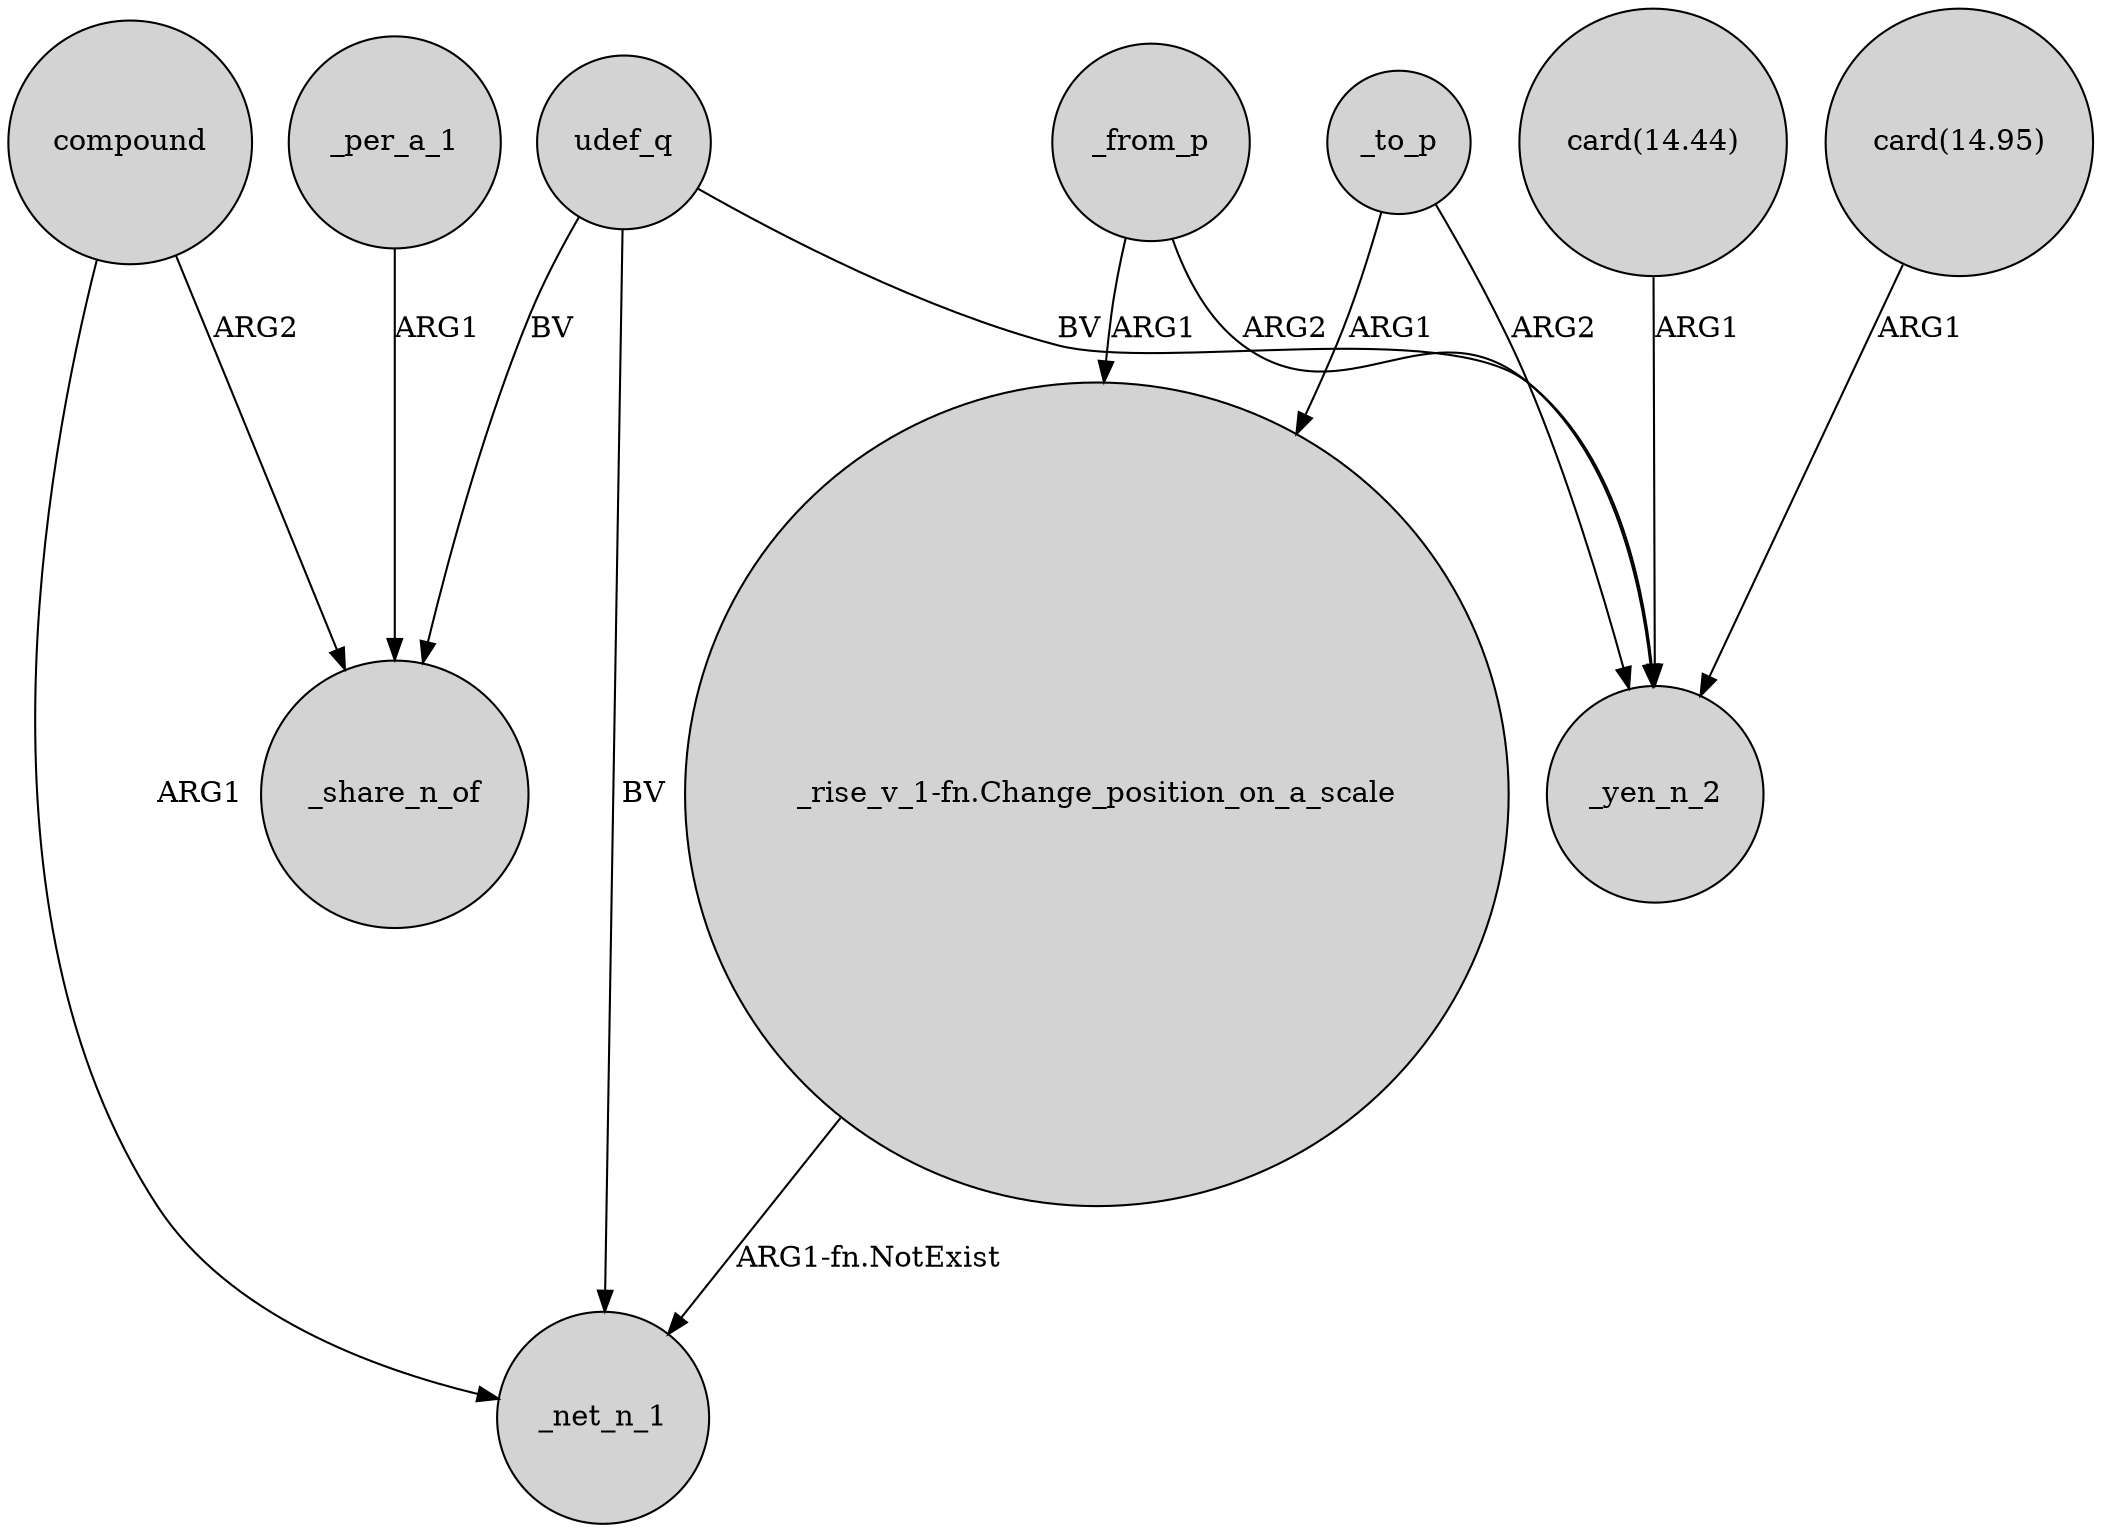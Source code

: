digraph {
	node [shape=circle style=filled]
	udef_q -> _net_n_1 [label=BV]
	_per_a_1 -> _share_n_of [label=ARG1]
	_to_p -> _yen_n_2 [label=ARG2]
	compound -> _net_n_1 [label=ARG1]
	udef_q -> _yen_n_2 [label=BV]
	"_rise_v_1-fn.Change_position_on_a_scale" -> _net_n_1 [label="ARG1-fn.NotExist"]
	_from_p -> _yen_n_2 [label=ARG2]
	compound -> _share_n_of [label=ARG2]
	"card(14.44)" -> _yen_n_2 [label=ARG1]
	_to_p -> "_rise_v_1-fn.Change_position_on_a_scale" [label=ARG1]
	"card(14.95)" -> _yen_n_2 [label=ARG1]
	udef_q -> _share_n_of [label=BV]
	_from_p -> "_rise_v_1-fn.Change_position_on_a_scale" [label=ARG1]
}
